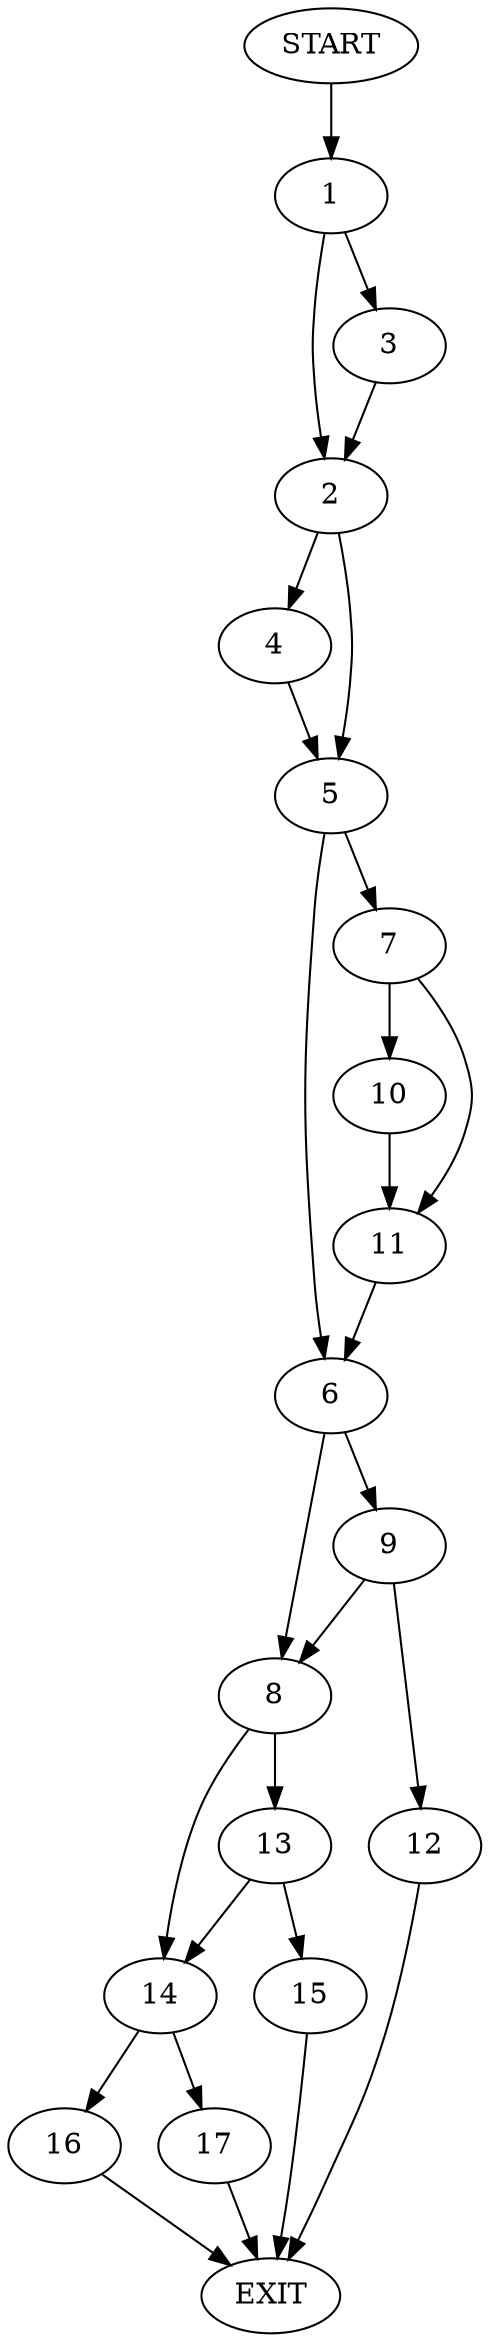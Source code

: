 digraph {
0 [label="START"]
18 [label="EXIT"]
0 -> 1
1 -> 2
1 -> 3
2 -> 4
2 -> 5
3 -> 2
4 -> 5
5 -> 6
5 -> 7
6 -> 8
6 -> 9
7 -> 10
7 -> 11
11 -> 6
10 -> 11
9 -> 8
9 -> 12
8 -> 13
8 -> 14
12 -> 18
13 -> 15
13 -> 14
14 -> 16
14 -> 17
15 -> 18
17 -> 18
16 -> 18
}
